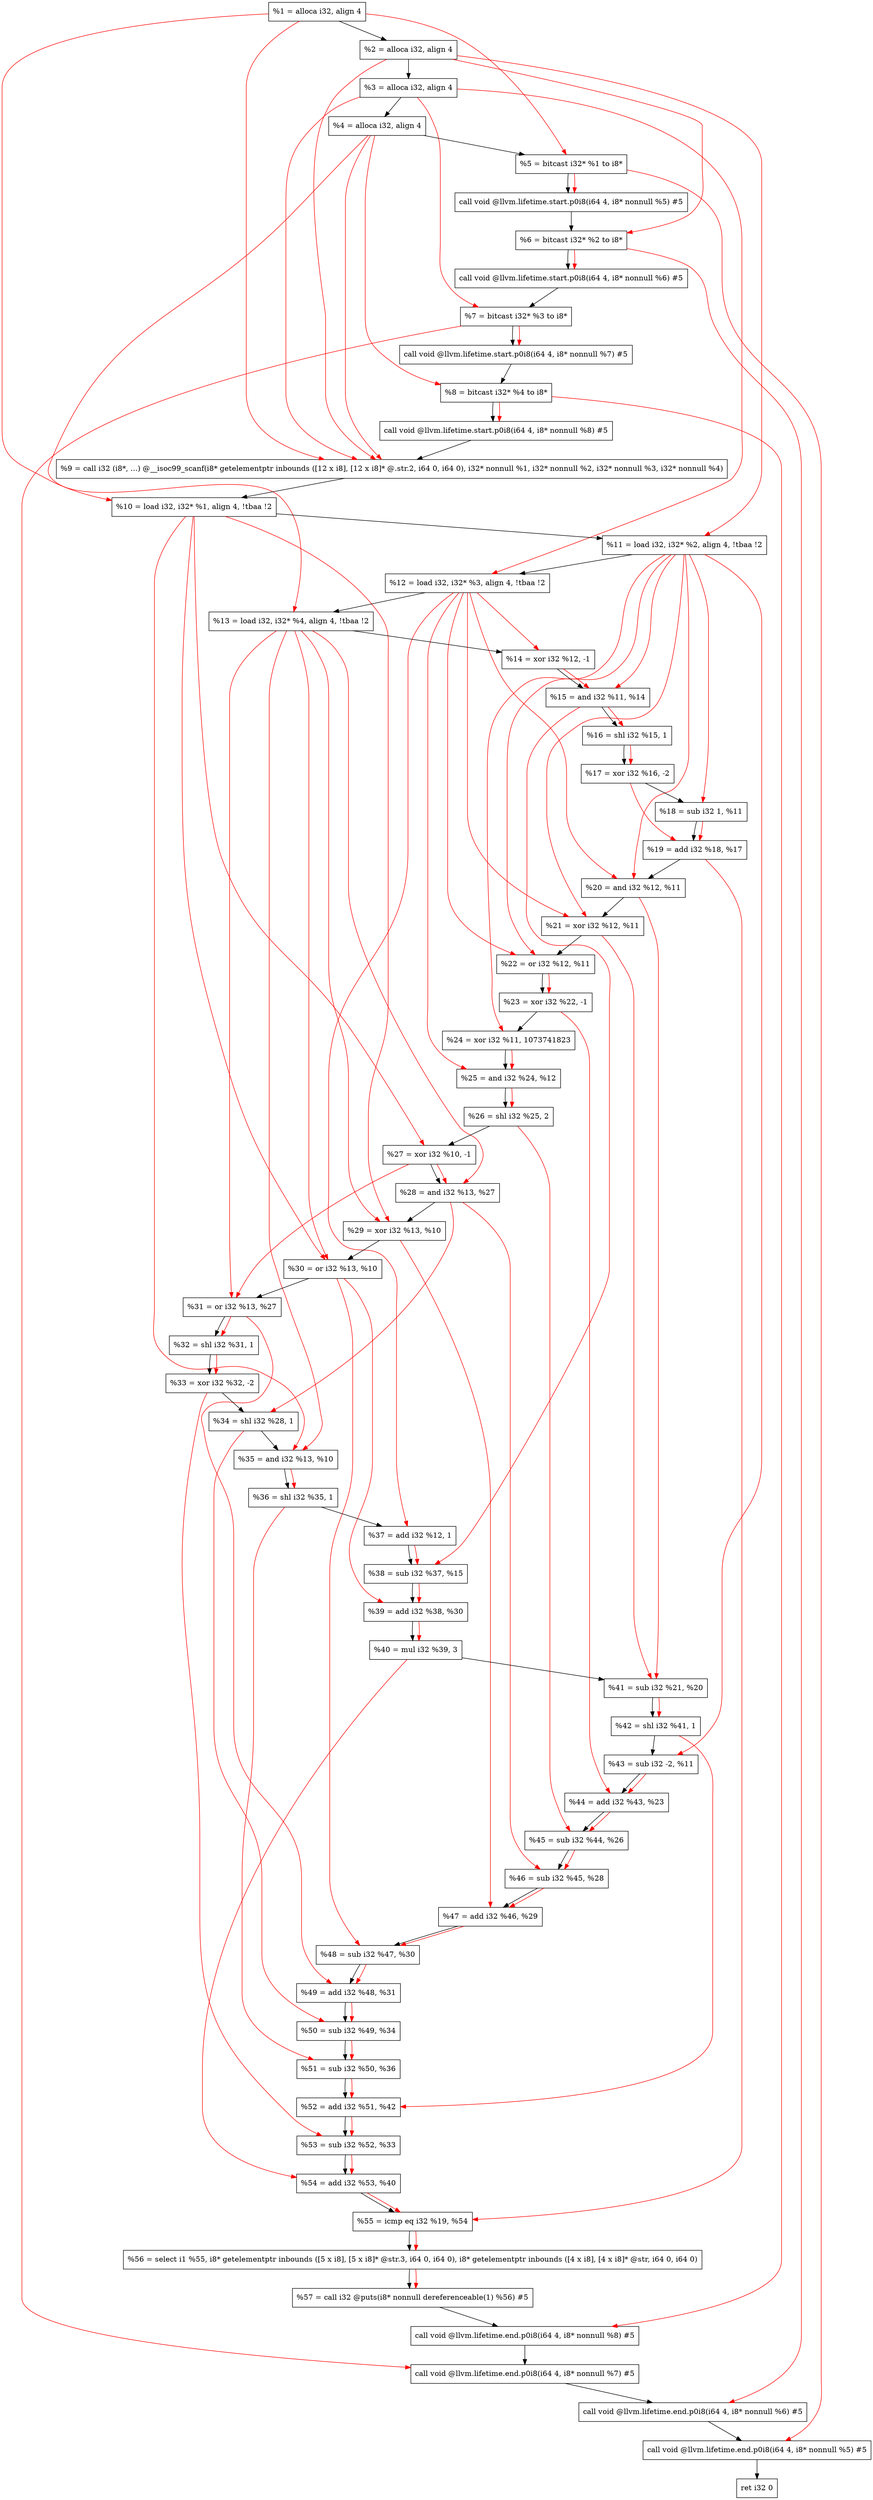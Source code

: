 digraph "DFG for'main' function" {
	Node0xa9ed38[shape=record, label="  %1 = alloca i32, align 4"];
	Node0xa9edb8[shape=record, label="  %2 = alloca i32, align 4"];
	Node0xa9ee48[shape=record, label="  %3 = alloca i32, align 4"];
	Node0xa9eea8[shape=record, label="  %4 = alloca i32, align 4"];
	Node0xa9ef58[shape=record, label="  %5 = bitcast i32* %1 to i8*"];
	Node0xa9f388[shape=record, label="  call void @llvm.lifetime.start.p0i8(i64 4, i8* nonnull %5) #5"];
	Node0xa9f468[shape=record, label="  %6 = bitcast i32* %2 to i8*"];
	Node0xa9f568[shape=record, label="  call void @llvm.lifetime.start.p0i8(i64 4, i8* nonnull %6) #5"];
	Node0xa9f628[shape=record, label="  %7 = bitcast i32* %3 to i8*"];
	Node0xa9f6d8[shape=record, label="  call void @llvm.lifetime.start.p0i8(i64 4, i8* nonnull %7) #5"];
	Node0xa9f798[shape=record, label="  %8 = bitcast i32* %4 to i8*"];
	Node0xa9f848[shape=record, label="  call void @llvm.lifetime.start.p0i8(i64 4, i8* nonnull %8) #5"];
	Node0xa99bb0[shape=record, label="  %9 = call i32 (i8*, ...) @__isoc99_scanf(i8* getelementptr inbounds ([12 x i8], [12 x i8]* @.str.2, i64 0, i64 0), i32* nonnull %1, i32* nonnull %2, i32* nonnull %3, i32* nonnull %4)"];
	Node0xa9fa48[shape=record, label="  %10 = load i32, i32* %1, align 4, !tbaa !2"];
	Node0xaa09b8[shape=record, label="  %11 = load i32, i32* %2, align 4, !tbaa !2"];
	Node0xaa1028[shape=record, label="  %12 = load i32, i32* %3, align 4, !tbaa !2"];
	Node0xaa1088[shape=record, label="  %13 = load i32, i32* %4, align 4, !tbaa !2"];
	Node0xaa1100[shape=record, label="  %14 = xor i32 %12, -1"];
	Node0xaa1170[shape=record, label="  %15 = and i32 %11, %14"];
	Node0xaa11e0[shape=record, label="  %16 = shl i32 %15, 1"];
	Node0xaa1250[shape=record, label="  %17 = xor i32 %16, -2"];
	Node0xaa12c0[shape=record, label="  %18 = sub i32 1, %11"];
	Node0xaa1330[shape=record, label="  %19 = add i32 %18, %17"];
	Node0xaa13a0[shape=record, label="  %20 = and i32 %12, %11"];
	Node0xaa1410[shape=record, label="  %21 = xor i32 %12, %11"];
	Node0xaa1480[shape=record, label="  %22 = or i32 %12, %11"];
	Node0xaa14f0[shape=record, label="  %23 = xor i32 %22, -1"];
	Node0xaa1560[shape=record, label="  %24 = xor i32 %11, 1073741823"];
	Node0xaa15d0[shape=record, label="  %25 = and i32 %24, %12"];
	Node0xaa1640[shape=record, label="  %26 = shl i32 %25, 2"];
	Node0xaa16b0[shape=record, label="  %27 = xor i32 %10, -1"];
	Node0xaa1720[shape=record, label="  %28 = and i32 %13, %27"];
	Node0xaa1790[shape=record, label="  %29 = xor i32 %13, %10"];
	Node0xaa1800[shape=record, label="  %30 = or i32 %13, %10"];
	Node0xaa1870[shape=record, label="  %31 = or i32 %13, %27"];
	Node0xaa18e0[shape=record, label="  %32 = shl i32 %31, 1"];
	Node0xaa1950[shape=record, label="  %33 = xor i32 %32, -2"];
	Node0xaa19c0[shape=record, label="  %34 = shl i32 %28, 1"];
	Node0xaa1a30[shape=record, label="  %35 = and i32 %13, %10"];
	Node0xaa1aa0[shape=record, label="  %36 = shl i32 %35, 1"];
	Node0xaa1b10[shape=record, label="  %37 = add i32 %12, 1"];
	Node0xaa1b80[shape=record, label="  %38 = sub i32 %37, %15"];
	Node0xaa1bf0[shape=record, label="  %39 = add i32 %38, %30"];
	Node0xaa1c60[shape=record, label="  %40 = mul i32 %39, 3"];
	Node0xaa1cd0[shape=record, label="  %41 = sub i32 %21, %20"];
	Node0xaa1d40[shape=record, label="  %42 = shl i32 %41, 1"];
	Node0xaa1db0[shape=record, label="  %43 = sub i32 -2, %11"];
	Node0xaa1e20[shape=record, label="  %44 = add i32 %43, %23"];
	Node0xaa1e90[shape=record, label="  %45 = sub i32 %44, %26"];
	Node0xaa1f00[shape=record, label="  %46 = sub i32 %45, %28"];
	Node0xaa1f70[shape=record, label="  %47 = add i32 %46, %29"];
	Node0xaa1fe0[shape=record, label="  %48 = sub i32 %47, %30"];
	Node0xaa2050[shape=record, label="  %49 = add i32 %48, %31"];
	Node0xaa20c0[shape=record, label="  %50 = sub i32 %49, %34"];
	Node0xaa2130[shape=record, label="  %51 = sub i32 %50, %36"];
	Node0xaa21a0[shape=record, label="  %52 = add i32 %51, %42"];
	Node0xaa2210[shape=record, label="  %53 = sub i32 %52, %33"];
	Node0xaa2280[shape=record, label="  %54 = add i32 %53, %40"];
	Node0xaa22f0[shape=record, label="  %55 = icmp eq i32 %19, %54"];
	Node0xa3e8b8[shape=record, label="  %56 = select i1 %55, i8* getelementptr inbounds ([5 x i8], [5 x i8]* @str.3, i64 0, i64 0), i8* getelementptr inbounds ([4 x i8], [4 x i8]* @str, i64 0, i64 0)"];
	Node0xaa2380[shape=record, label="  %57 = call i32 @puts(i8* nonnull dereferenceable(1) %56) #5"];
	Node0xaa2628[shape=record, label="  call void @llvm.lifetime.end.p0i8(i64 4, i8* nonnull %8) #5"];
	Node0xaa2788[shape=record, label="  call void @llvm.lifetime.end.p0i8(i64 4, i8* nonnull %7) #5"];
	Node0xaa2898[shape=record, label="  call void @llvm.lifetime.end.p0i8(i64 4, i8* nonnull %6) #5"];
	Node0xaa29a8[shape=record, label="  call void @llvm.lifetime.end.p0i8(i64 4, i8* nonnull %5) #5"];
	Node0xaa2a68[shape=record, label="  ret i32 0"];
	Node0xa9ed38 -> Node0xa9edb8;
	Node0xa9edb8 -> Node0xa9ee48;
	Node0xa9ee48 -> Node0xa9eea8;
	Node0xa9eea8 -> Node0xa9ef58;
	Node0xa9ef58 -> Node0xa9f388;
	Node0xa9f388 -> Node0xa9f468;
	Node0xa9f468 -> Node0xa9f568;
	Node0xa9f568 -> Node0xa9f628;
	Node0xa9f628 -> Node0xa9f6d8;
	Node0xa9f6d8 -> Node0xa9f798;
	Node0xa9f798 -> Node0xa9f848;
	Node0xa9f848 -> Node0xa99bb0;
	Node0xa99bb0 -> Node0xa9fa48;
	Node0xa9fa48 -> Node0xaa09b8;
	Node0xaa09b8 -> Node0xaa1028;
	Node0xaa1028 -> Node0xaa1088;
	Node0xaa1088 -> Node0xaa1100;
	Node0xaa1100 -> Node0xaa1170;
	Node0xaa1170 -> Node0xaa11e0;
	Node0xaa11e0 -> Node0xaa1250;
	Node0xaa1250 -> Node0xaa12c0;
	Node0xaa12c0 -> Node0xaa1330;
	Node0xaa1330 -> Node0xaa13a0;
	Node0xaa13a0 -> Node0xaa1410;
	Node0xaa1410 -> Node0xaa1480;
	Node0xaa1480 -> Node0xaa14f0;
	Node0xaa14f0 -> Node0xaa1560;
	Node0xaa1560 -> Node0xaa15d0;
	Node0xaa15d0 -> Node0xaa1640;
	Node0xaa1640 -> Node0xaa16b0;
	Node0xaa16b0 -> Node0xaa1720;
	Node0xaa1720 -> Node0xaa1790;
	Node0xaa1790 -> Node0xaa1800;
	Node0xaa1800 -> Node0xaa1870;
	Node0xaa1870 -> Node0xaa18e0;
	Node0xaa18e0 -> Node0xaa1950;
	Node0xaa1950 -> Node0xaa19c0;
	Node0xaa19c0 -> Node0xaa1a30;
	Node0xaa1a30 -> Node0xaa1aa0;
	Node0xaa1aa0 -> Node0xaa1b10;
	Node0xaa1b10 -> Node0xaa1b80;
	Node0xaa1b80 -> Node0xaa1bf0;
	Node0xaa1bf0 -> Node0xaa1c60;
	Node0xaa1c60 -> Node0xaa1cd0;
	Node0xaa1cd0 -> Node0xaa1d40;
	Node0xaa1d40 -> Node0xaa1db0;
	Node0xaa1db0 -> Node0xaa1e20;
	Node0xaa1e20 -> Node0xaa1e90;
	Node0xaa1e90 -> Node0xaa1f00;
	Node0xaa1f00 -> Node0xaa1f70;
	Node0xaa1f70 -> Node0xaa1fe0;
	Node0xaa1fe0 -> Node0xaa2050;
	Node0xaa2050 -> Node0xaa20c0;
	Node0xaa20c0 -> Node0xaa2130;
	Node0xaa2130 -> Node0xaa21a0;
	Node0xaa21a0 -> Node0xaa2210;
	Node0xaa2210 -> Node0xaa2280;
	Node0xaa2280 -> Node0xaa22f0;
	Node0xaa22f0 -> Node0xa3e8b8;
	Node0xa3e8b8 -> Node0xaa2380;
	Node0xaa2380 -> Node0xaa2628;
	Node0xaa2628 -> Node0xaa2788;
	Node0xaa2788 -> Node0xaa2898;
	Node0xaa2898 -> Node0xaa29a8;
	Node0xaa29a8 -> Node0xaa2a68;
edge [color=red]
	Node0xa9ed38 -> Node0xa9ef58;
	Node0xa9ef58 -> Node0xa9f388;
	Node0xa9edb8 -> Node0xa9f468;
	Node0xa9f468 -> Node0xa9f568;
	Node0xa9ee48 -> Node0xa9f628;
	Node0xa9f628 -> Node0xa9f6d8;
	Node0xa9eea8 -> Node0xa9f798;
	Node0xa9f798 -> Node0xa9f848;
	Node0xa9ed38 -> Node0xa99bb0;
	Node0xa9edb8 -> Node0xa99bb0;
	Node0xa9ee48 -> Node0xa99bb0;
	Node0xa9eea8 -> Node0xa99bb0;
	Node0xa9ed38 -> Node0xa9fa48;
	Node0xa9edb8 -> Node0xaa09b8;
	Node0xa9ee48 -> Node0xaa1028;
	Node0xa9eea8 -> Node0xaa1088;
	Node0xaa1028 -> Node0xaa1100;
	Node0xaa09b8 -> Node0xaa1170;
	Node0xaa1100 -> Node0xaa1170;
	Node0xaa1170 -> Node0xaa11e0;
	Node0xaa11e0 -> Node0xaa1250;
	Node0xaa09b8 -> Node0xaa12c0;
	Node0xaa12c0 -> Node0xaa1330;
	Node0xaa1250 -> Node0xaa1330;
	Node0xaa1028 -> Node0xaa13a0;
	Node0xaa09b8 -> Node0xaa13a0;
	Node0xaa1028 -> Node0xaa1410;
	Node0xaa09b8 -> Node0xaa1410;
	Node0xaa1028 -> Node0xaa1480;
	Node0xaa09b8 -> Node0xaa1480;
	Node0xaa1480 -> Node0xaa14f0;
	Node0xaa09b8 -> Node0xaa1560;
	Node0xaa1560 -> Node0xaa15d0;
	Node0xaa1028 -> Node0xaa15d0;
	Node0xaa15d0 -> Node0xaa1640;
	Node0xa9fa48 -> Node0xaa16b0;
	Node0xaa1088 -> Node0xaa1720;
	Node0xaa16b0 -> Node0xaa1720;
	Node0xaa1088 -> Node0xaa1790;
	Node0xa9fa48 -> Node0xaa1790;
	Node0xaa1088 -> Node0xaa1800;
	Node0xa9fa48 -> Node0xaa1800;
	Node0xaa1088 -> Node0xaa1870;
	Node0xaa16b0 -> Node0xaa1870;
	Node0xaa1870 -> Node0xaa18e0;
	Node0xaa18e0 -> Node0xaa1950;
	Node0xaa1720 -> Node0xaa19c0;
	Node0xaa1088 -> Node0xaa1a30;
	Node0xa9fa48 -> Node0xaa1a30;
	Node0xaa1a30 -> Node0xaa1aa0;
	Node0xaa1028 -> Node0xaa1b10;
	Node0xaa1b10 -> Node0xaa1b80;
	Node0xaa1170 -> Node0xaa1b80;
	Node0xaa1b80 -> Node0xaa1bf0;
	Node0xaa1800 -> Node0xaa1bf0;
	Node0xaa1bf0 -> Node0xaa1c60;
	Node0xaa1410 -> Node0xaa1cd0;
	Node0xaa13a0 -> Node0xaa1cd0;
	Node0xaa1cd0 -> Node0xaa1d40;
	Node0xaa09b8 -> Node0xaa1db0;
	Node0xaa1db0 -> Node0xaa1e20;
	Node0xaa14f0 -> Node0xaa1e20;
	Node0xaa1e20 -> Node0xaa1e90;
	Node0xaa1640 -> Node0xaa1e90;
	Node0xaa1e90 -> Node0xaa1f00;
	Node0xaa1720 -> Node0xaa1f00;
	Node0xaa1f00 -> Node0xaa1f70;
	Node0xaa1790 -> Node0xaa1f70;
	Node0xaa1f70 -> Node0xaa1fe0;
	Node0xaa1800 -> Node0xaa1fe0;
	Node0xaa1fe0 -> Node0xaa2050;
	Node0xaa1870 -> Node0xaa2050;
	Node0xaa2050 -> Node0xaa20c0;
	Node0xaa19c0 -> Node0xaa20c0;
	Node0xaa20c0 -> Node0xaa2130;
	Node0xaa1aa0 -> Node0xaa2130;
	Node0xaa2130 -> Node0xaa21a0;
	Node0xaa1d40 -> Node0xaa21a0;
	Node0xaa21a0 -> Node0xaa2210;
	Node0xaa1950 -> Node0xaa2210;
	Node0xaa2210 -> Node0xaa2280;
	Node0xaa1c60 -> Node0xaa2280;
	Node0xaa1330 -> Node0xaa22f0;
	Node0xaa2280 -> Node0xaa22f0;
	Node0xaa22f0 -> Node0xa3e8b8;
	Node0xa3e8b8 -> Node0xaa2380;
	Node0xa9f798 -> Node0xaa2628;
	Node0xa9f628 -> Node0xaa2788;
	Node0xa9f468 -> Node0xaa2898;
	Node0xa9ef58 -> Node0xaa29a8;
}
